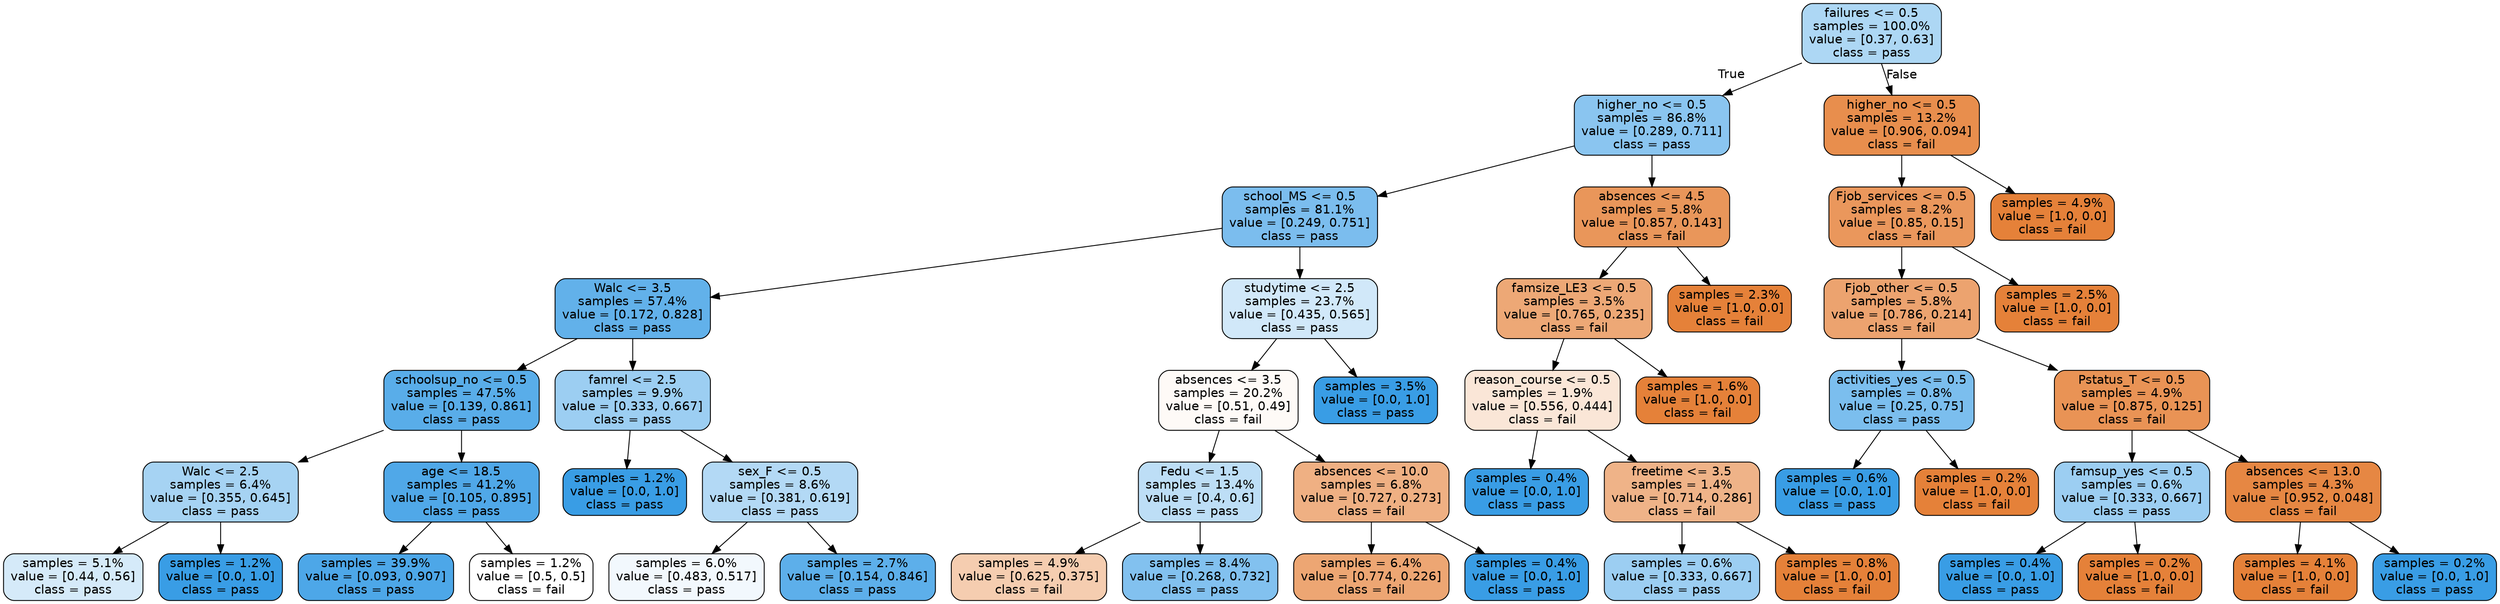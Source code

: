 digraph Tree {
node [shape=box, style="filled, rounded", color="black", fontname=helvetica] ;
edge [fontname=helvetica] ;
0 [label="failures <= 0.5\nsamples = 100.0%\nvalue = [0.37, 0.63]\nclass = pass", fillcolor="#add7f4"] ;
1 [label="higher_no <= 0.5\nsamples = 86.8%\nvalue = [0.289, 0.711]\nclass = pass", fillcolor="#8ac5f0"] ;
0 -> 1 [labeldistance=2.5, labelangle=45, headlabel="True"] ;
2 [label="school_MS <= 0.5\nsamples = 81.1%\nvalue = [0.249, 0.751]\nclass = pass", fillcolor="#7bbdee"] ;
1 -> 2 ;
3 [label="Walc <= 3.5\nsamples = 57.4%\nvalue = [0.172, 0.828]\nclass = pass", fillcolor="#62b1ea"] ;
2 -> 3 ;
4 [label="schoolsup_no <= 0.5\nsamples = 47.5%\nvalue = [0.139, 0.861]\nclass = pass", fillcolor="#59ade9"] ;
3 -> 4 ;
5 [label="Walc <= 2.5\nsamples = 6.4%\nvalue = [0.355, 0.645]\nclass = pass", fillcolor="#a6d3f3"] ;
4 -> 5 ;
6 [label="samples = 5.1%\nvalue = [0.44, 0.56]\nclass = pass", fillcolor="#d5eaf9"] ;
5 -> 6 ;
7 [label="samples = 1.2%\nvalue = [0.0, 1.0]\nclass = pass", fillcolor="#399de5"] ;
5 -> 7 ;
8 [label="age <= 18.5\nsamples = 41.2%\nvalue = [0.105, 0.895]\nclass = pass", fillcolor="#50a8e8"] ;
4 -> 8 ;
9 [label="samples = 39.9%\nvalue = [0.093, 0.907]\nclass = pass", fillcolor="#4da7e8"] ;
8 -> 9 ;
10 [label="samples = 1.2%\nvalue = [0.5, 0.5]\nclass = fail", fillcolor="#ffffff"] ;
8 -> 10 ;
11 [label="famrel <= 2.5\nsamples = 9.9%\nvalue = [0.333, 0.667]\nclass = pass", fillcolor="#9ccef2"] ;
3 -> 11 ;
12 [label="samples = 1.2%\nvalue = [0.0, 1.0]\nclass = pass", fillcolor="#399de5"] ;
11 -> 12 ;
13 [label="sex_F <= 0.5\nsamples = 8.6%\nvalue = [0.381, 0.619]\nclass = pass", fillcolor="#b3d9f5"] ;
11 -> 13 ;
14 [label="samples = 6.0%\nvalue = [0.483, 0.517]\nclass = pass", fillcolor="#f2f8fd"] ;
13 -> 14 ;
15 [label="samples = 2.7%\nvalue = [0.154, 0.846]\nclass = pass", fillcolor="#5dafea"] ;
13 -> 15 ;
16 [label="studytime <= 2.5\nsamples = 23.7%\nvalue = [0.435, 0.565]\nclass = pass", fillcolor="#d1e8f9"] ;
2 -> 16 ;
17 [label="absences <= 3.5\nsamples = 20.2%\nvalue = [0.51, 0.49]\nclass = fail", fillcolor="#fefaf7"] ;
16 -> 17 ;
18 [label="Fedu <= 1.5\nsamples = 13.4%\nvalue = [0.4, 0.6]\nclass = pass", fillcolor="#bddef6"] ;
17 -> 18 ;
19 [label="samples = 4.9%\nvalue = [0.625, 0.375]\nclass = fail", fillcolor="#f5cdb0"] ;
18 -> 19 ;
20 [label="samples = 8.4%\nvalue = [0.268, 0.732]\nclass = pass", fillcolor="#82c1ef"] ;
18 -> 20 ;
21 [label="absences <= 10.0\nsamples = 6.8%\nvalue = [0.727, 0.273]\nclass = fail", fillcolor="#efb083"] ;
17 -> 21 ;
22 [label="samples = 6.4%\nvalue = [0.774, 0.226]\nclass = fail", fillcolor="#eda673"] ;
21 -> 22 ;
23 [label="samples = 0.4%\nvalue = [0.0, 1.0]\nclass = pass", fillcolor="#399de5"] ;
21 -> 23 ;
24 [label="samples = 3.5%\nvalue = [0.0, 1.0]\nclass = pass", fillcolor="#399de5"] ;
16 -> 24 ;
25 [label="absences <= 4.5\nsamples = 5.8%\nvalue = [0.857, 0.143]\nclass = fail", fillcolor="#e9965a"] ;
1 -> 25 ;
26 [label="famsize_LE3 <= 0.5\nsamples = 3.5%\nvalue = [0.765, 0.235]\nclass = fail", fillcolor="#eda876"] ;
25 -> 26 ;
27 [label="reason_course <= 0.5\nsamples = 1.9%\nvalue = [0.556, 0.444]\nclass = fail", fillcolor="#fae6d7"] ;
26 -> 27 ;
28 [label="samples = 0.4%\nvalue = [0.0, 1.0]\nclass = pass", fillcolor="#399de5"] ;
27 -> 28 ;
29 [label="freetime <= 3.5\nsamples = 1.4%\nvalue = [0.714, 0.286]\nclass = fail", fillcolor="#efb388"] ;
27 -> 29 ;
30 [label="samples = 0.6%\nvalue = [0.333, 0.667]\nclass = pass", fillcolor="#9ccef2"] ;
29 -> 30 ;
31 [label="samples = 0.8%\nvalue = [1.0, 0.0]\nclass = fail", fillcolor="#e58139"] ;
29 -> 31 ;
32 [label="samples = 1.6%\nvalue = [1.0, 0.0]\nclass = fail", fillcolor="#e58139"] ;
26 -> 32 ;
33 [label="samples = 2.3%\nvalue = [1.0, 0.0]\nclass = fail", fillcolor="#e58139"] ;
25 -> 33 ;
34 [label="higher_no <= 0.5\nsamples = 13.2%\nvalue = [0.906, 0.094]\nclass = fail", fillcolor="#e88e4d"] ;
0 -> 34 [labeldistance=2.5, labelangle=-45, headlabel="False"] ;
35 [label="Fjob_services <= 0.5\nsamples = 8.2%\nvalue = [0.85, 0.15]\nclass = fail", fillcolor="#ea975c"] ;
34 -> 35 ;
36 [label="Fjob_other <= 0.5\nsamples = 5.8%\nvalue = [0.786, 0.214]\nclass = fail", fillcolor="#eca36f"] ;
35 -> 36 ;
37 [label="activities_yes <= 0.5\nsamples = 0.8%\nvalue = [0.25, 0.75]\nclass = pass", fillcolor="#7bbeee"] ;
36 -> 37 ;
38 [label="samples = 0.6%\nvalue = [0.0, 1.0]\nclass = pass", fillcolor="#399de5"] ;
37 -> 38 ;
39 [label="samples = 0.2%\nvalue = [1.0, 0.0]\nclass = fail", fillcolor="#e58139"] ;
37 -> 39 ;
40 [label="Pstatus_T <= 0.5\nsamples = 4.9%\nvalue = [0.875, 0.125]\nclass = fail", fillcolor="#e99355"] ;
36 -> 40 ;
41 [label="famsup_yes <= 0.5\nsamples = 0.6%\nvalue = [0.333, 0.667]\nclass = pass", fillcolor="#9ccef2"] ;
40 -> 41 ;
42 [label="samples = 0.4%\nvalue = [0.0, 1.0]\nclass = pass", fillcolor="#399de5"] ;
41 -> 42 ;
43 [label="samples = 0.2%\nvalue = [1.0, 0.0]\nclass = fail", fillcolor="#e58139"] ;
41 -> 43 ;
44 [label="absences <= 13.0\nsamples = 4.3%\nvalue = [0.952, 0.048]\nclass = fail", fillcolor="#e68743"] ;
40 -> 44 ;
45 [label="samples = 4.1%\nvalue = [1.0, 0.0]\nclass = fail", fillcolor="#e58139"] ;
44 -> 45 ;
46 [label="samples = 0.2%\nvalue = [0.0, 1.0]\nclass = pass", fillcolor="#399de5"] ;
44 -> 46 ;
47 [label="samples = 2.5%\nvalue = [1.0, 0.0]\nclass = fail", fillcolor="#e58139"] ;
35 -> 47 ;
48 [label="samples = 4.9%\nvalue = [1.0, 0.0]\nclass = fail", fillcolor="#e58139"] ;
34 -> 48 ;
}